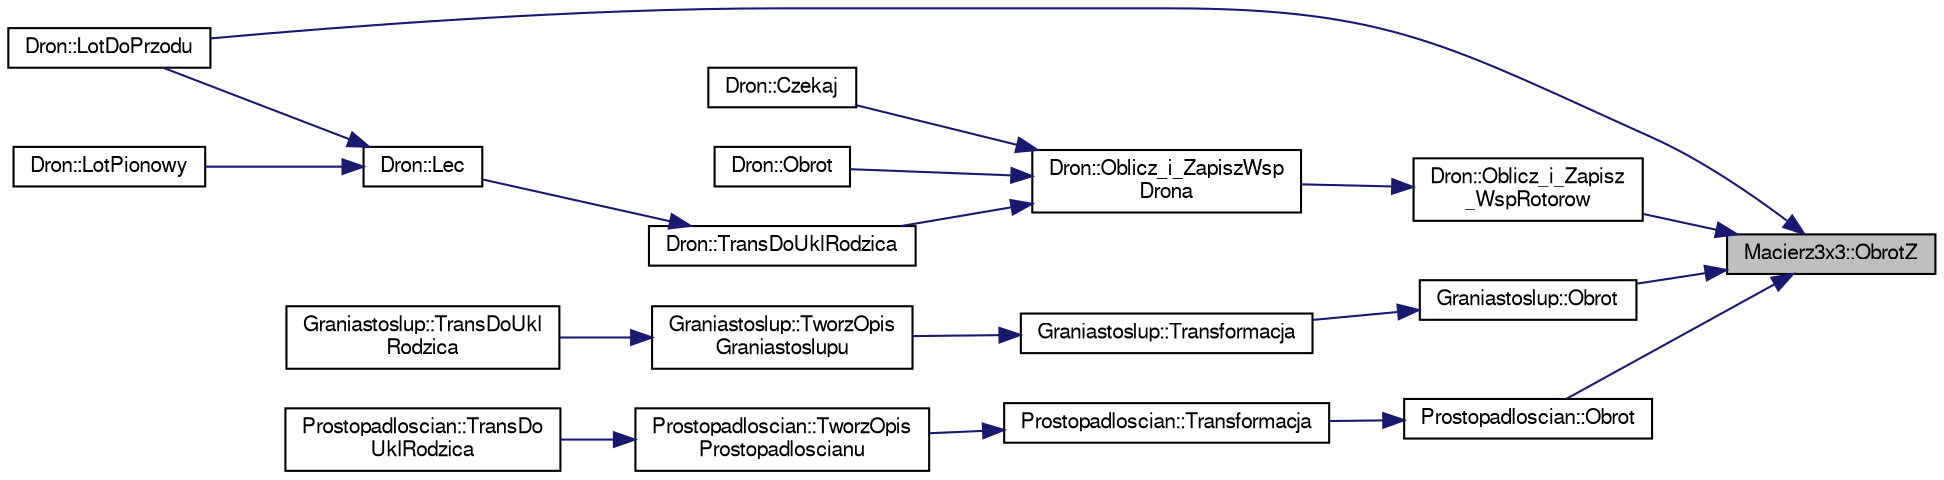 digraph "Macierz3x3::ObrotZ"
{
 // LATEX_PDF_SIZE
  edge [fontname="FreeSans",fontsize="10",labelfontname="FreeSans",labelfontsize="10"];
  node [fontname="FreeSans",fontsize="10",shape=record];
  rankdir="RL";
  Node1 [label="Macierz3x3::ObrotZ",height=0.2,width=0.4,color="black", fillcolor="grey75", style="filled", fontcolor="black",tooltip="Metoda generujaca macierz obrotu wokol osi OZ."];
  Node1 -> Node2 [dir="back",color="midnightblue",fontsize="10",style="solid",fontname="FreeSans"];
  Node2 [label="Dron::LotDoPrzodu",height=0.2,width=0.4,color="black", fillcolor="white", style="filled",URL="$a00127.html#a9e450b22aa3c1fc6ebb9f7ed1ee2dbeb",tooltip="Metoda realizujaca lot do przodu drona."];
  Node1 -> Node3 [dir="back",color="midnightblue",fontsize="10",style="solid",fontname="FreeSans"];
  Node3 [label="Dron::Oblicz_i_Zapisz\l_WspRotorow",height=0.2,width=0.4,color="black", fillcolor="white", style="filled",URL="$a00127.html#aca7c226602e49d6c233df6fdadaa8b4f",tooltip="Obliczajaca wspolrzedne rotorow drona."];
  Node3 -> Node4 [dir="back",color="midnightblue",fontsize="10",style="solid",fontname="FreeSans"];
  Node4 [label="Dron::Oblicz_i_ZapiszWsp\lDrona",height=0.2,width=0.4,color="black", fillcolor="white", style="filled",URL="$a00127.html#a9cea5ba789e3ac0961846a77d909b552",tooltip="Metoda zapisujaca polozenie poszczegolnych wierzcholkow."];
  Node4 -> Node5 [dir="back",color="midnightblue",fontsize="10",style="solid",fontname="FreeSans"];
  Node5 [label="Dron::Czekaj",height=0.2,width=0.4,color="black", fillcolor="white", style="filled",URL="$a00127.html#a2643745b8ed7125e4caf1b9e56a4aa1f",tooltip="Metoda animujaca lot w miejscu."];
  Node4 -> Node6 [dir="back",color="midnightblue",fontsize="10",style="solid",fontname="FreeSans"];
  Node6 [label="Dron::Obrot",height=0.2,width=0.4,color="black", fillcolor="white", style="filled",URL="$a00127.html#a25f42d02fc5b27f30e872d444ffb5230",tooltip="Metody Animujace ruch drona."];
  Node4 -> Node7 [dir="back",color="midnightblue",fontsize="10",style="solid",fontname="FreeSans"];
  Node7 [label="Dron::TransDoUklRodzica",height=0.2,width=0.4,color="black", fillcolor="white", style="filled",URL="$a00127.html#aa0e058c1c55a73cccb4098d2b02bba27",tooltip="!"];
  Node7 -> Node8 [dir="back",color="midnightblue",fontsize="10",style="solid",fontname="FreeSans"];
  Node8 [label="Dron::Lec",height=0.2,width=0.4,color="black", fillcolor="white", style="filled",URL="$a00127.html#a73e0a729daf06e3a66eb1d3484b3433d",tooltip="Metoda realizujaca lot drona."];
  Node8 -> Node2 [dir="back",color="midnightblue",fontsize="10",style="solid",fontname="FreeSans"];
  Node8 -> Node9 [dir="back",color="midnightblue",fontsize="10",style="solid",fontname="FreeSans"];
  Node9 [label="Dron::LotPionowy",height=0.2,width=0.4,color="black", fillcolor="white", style="filled",URL="$a00127.html#a86d7fab7b926930274de0ee8eebbb0f0",tooltip="Metoda realizujaca lot pionowy drona."];
  Node1 -> Node10 [dir="back",color="midnightblue",fontsize="10",style="solid",fontname="FreeSans"];
  Node10 [label="Graniastoslup::Obrot",height=0.2,width=0.4,color="black", fillcolor="white", style="filled",URL="$a00139.html#a46ef0ef79e273d707017f59bc5512548",tooltip="Metoda Obracajaca Prostopadloscian."];
  Node10 -> Node11 [dir="back",color="midnightblue",fontsize="10",style="solid",fontname="FreeSans"];
  Node11 [label="Graniastoslup::Transformacja",height=0.2,width=0.4,color="black", fillcolor="white", style="filled",URL="$a00139.html#a0c0db45c90aec72ad2d6e97a95f72ea7",tooltip="Metoda transformujaca prostopadloscia."];
  Node11 -> Node12 [dir="back",color="midnightblue",fontsize="10",style="solid",fontname="FreeSans"];
  Node12 [label="Graniastoslup::TworzOpis\lGraniastoslupu",height=0.2,width=0.4,color="black", fillcolor="white", style="filled",URL="$a00139.html#a3631a29ba93b0235069a0c57879a854b",tooltip="Metoda tworzaca opis prostopadloscianu."];
  Node12 -> Node13 [dir="back",color="midnightblue",fontsize="10",style="solid",fontname="FreeSans"];
  Node13 [label="Graniastoslup::TransDoUkl\lRodzica",height=0.2,width=0.4,color="black", fillcolor="white", style="filled",URL="$a00139.html#a80691e151f45065f7cd520bea08406a5",tooltip="Metoda przesuwajaca Prostopadloscian wzgledem Drona."];
  Node1 -> Node14 [dir="back",color="midnightblue",fontsize="10",style="solid",fontname="FreeSans"];
  Node14 [label="Prostopadloscian::Obrot",height=0.2,width=0.4,color="black", fillcolor="white", style="filled",URL="$a00155.html#a0c8aa2b5c986329da5becc2b446d1866",tooltip="Metoda Obracajaca Prostopadloscian."];
  Node14 -> Node15 [dir="back",color="midnightblue",fontsize="10",style="solid",fontname="FreeSans"];
  Node15 [label="Prostopadloscian::Transformacja",height=0.2,width=0.4,color="black", fillcolor="white", style="filled",URL="$a00155.html#a95a97faff0de26090510d6a32eb66295",tooltip="Metoda transformujaca prostopadloscia."];
  Node15 -> Node16 [dir="back",color="midnightblue",fontsize="10",style="solid",fontname="FreeSans"];
  Node16 [label="Prostopadloscian::TworzOpis\lProstopadloscianu",height=0.2,width=0.4,color="black", fillcolor="white", style="filled",URL="$a00155.html#a8f37c33d08de805c7855b66fe46e901a",tooltip="Metoda tworzaca opis prostopadloscianu."];
  Node16 -> Node17 [dir="back",color="midnightblue",fontsize="10",style="solid",fontname="FreeSans"];
  Node17 [label="Prostopadloscian::TransDo\lUklRodzica",height=0.2,width=0.4,color="black", fillcolor="white", style="filled",URL="$a00155.html#a97065b4375d19d6f2bee4a610a425b4e",tooltip="Metoda przesuwajaca Prostopadloscian wzgledem Drona."];
}
